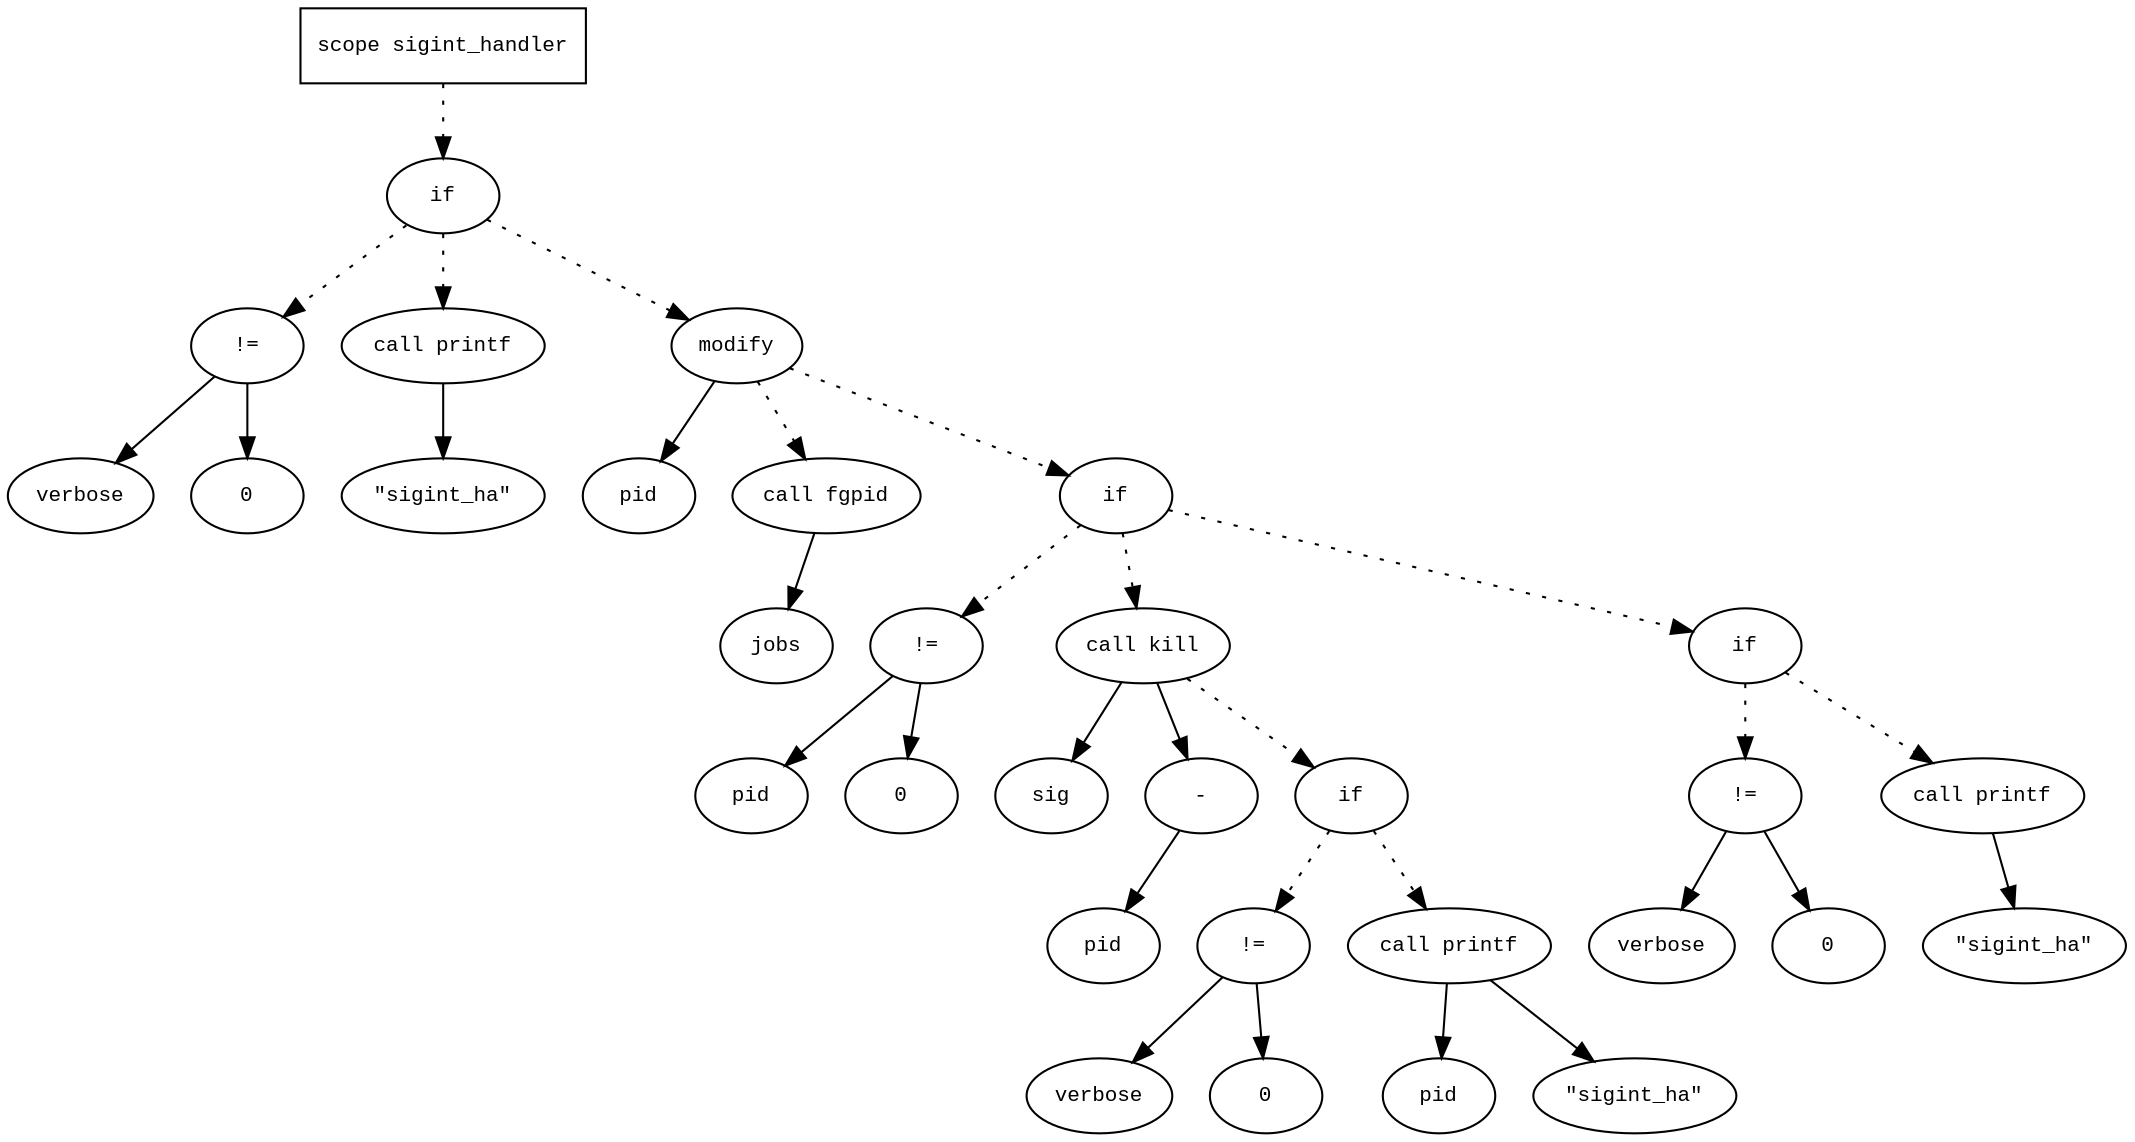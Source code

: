 digraph AST {
  graph [fontname="Times New Roman",fontsize=10];
  node  [fontname="Courier New",fontsize=10];
  edge  [fontname="Times New Roman",fontsize=10];

  node1 [label="scope sigint_handler",shape=box];
  node2 [label="if",shape=ellipse];
  node1 -> node2 [style=dotted];
  node3 [label="!=",shape=ellipse];
  node4 [label="verbose",shape=ellipse];
  node3 -> node4;
  node5 [label="0",shape=ellipse];
  node3 -> node5;
  node2 -> node3 [style=dotted];
  node6 [label="call printf",shape=ellipse];
  node7 [label="\"sigint_ha\"",shape=ellipse];
  node6 -> node7;
  node2 -> node6 [style=dotted];
  node8 [label="modify",shape=ellipse];
  node9 [label="pid",shape=ellipse];
  node8 -> node9;
  node10 [label="call fgpid",shape=ellipse];
  node11 [label="jobs",shape=ellipse];
  node10 -> node11;
  node8 -> node10 [style=dotted];
  node2 -> node8 [style=dotted];
  node12 [label="if",shape=ellipse];
  node8 -> node12 [style=dotted];
  node13 [label="!=",shape=ellipse];
  node14 [label="pid",shape=ellipse];
  node13 -> node14;
  node15 [label="0",shape=ellipse];
  node13 -> node15;
  node12 -> node13 [style=dotted];
  node16 [label="call kill",shape=ellipse];
  node17 [label="sig",shape=ellipse];
  node16 -> node17;
  node18 [label="-",shape=ellipse];
  node19 [label="pid",shape=ellipse];
  node18 -> node19;
  node16 -> node18;
  node12 -> node16 [style=dotted];
  node20 [label="if",shape=ellipse];
  node16 -> node20 [style=dotted];
  node21 [label="!=",shape=ellipse];
  node22 [label="verbose",shape=ellipse];
  node21 -> node22;
  node23 [label="0",shape=ellipse];
  node21 -> node23;
  node20 -> node21 [style=dotted];
  node24 [label="call printf",shape=ellipse];
  node25 [label="pid",shape=ellipse];
  node24 -> node25;
  node26 [label="\"sigint_ha\"",shape=ellipse];
  node24 -> node26;
  node20 -> node24 [style=dotted];
  node27 [label="if",shape=ellipse];
  node12 -> node27 [style=dotted];
  node28 [label="!=",shape=ellipse];
  node29 [label="verbose",shape=ellipse];
  node28 -> node29;
  node30 [label="0",shape=ellipse];
  node28 -> node30;
  node27 -> node28 [style=dotted];
  node31 [label="call printf",shape=ellipse];
  node32 [label="\"sigint_ha\"",shape=ellipse];
  node31 -> node32;
  node27 -> node31 [style=dotted];
} 